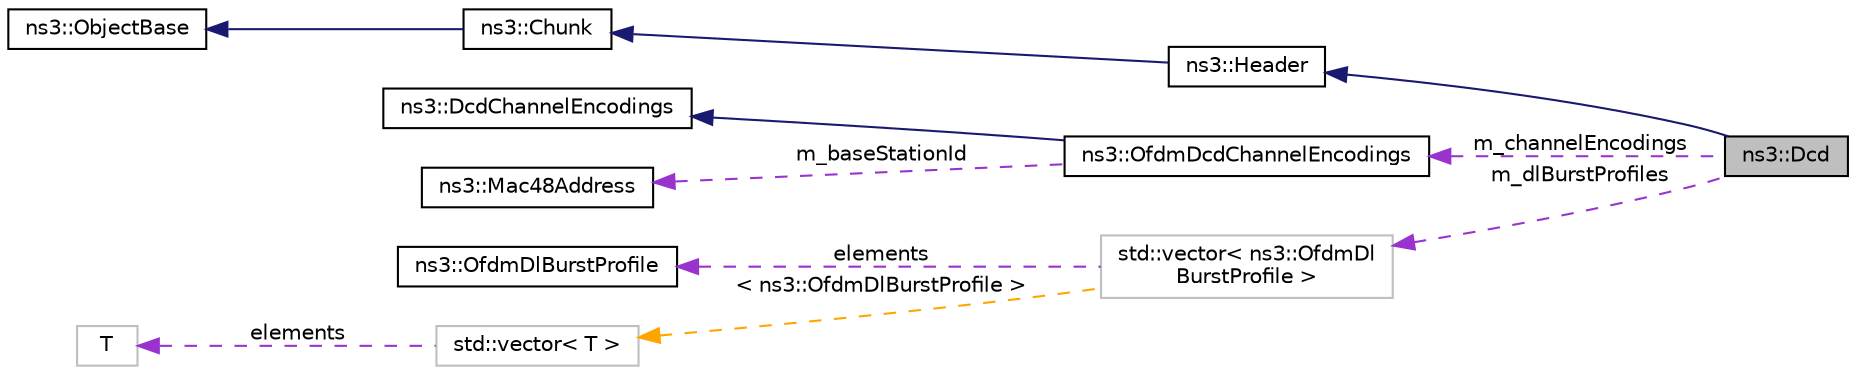 digraph "ns3::Dcd"
{
 // LATEX_PDF_SIZE
  edge [fontname="Helvetica",fontsize="10",labelfontname="Helvetica",labelfontsize="10"];
  node [fontname="Helvetica",fontsize="10",shape=record];
  rankdir="LR";
  Node1 [label="ns3::Dcd",height=0.2,width=0.4,color="black", fillcolor="grey75", style="filled", fontcolor="black",tooltip="This class implements Downlink channel descriptor as described by \"IEEE Standard for Local and metrop..."];
  Node2 -> Node1 [dir="back",color="midnightblue",fontsize="10",style="solid",fontname="Helvetica"];
  Node2 [label="ns3::Header",height=0.2,width=0.4,color="black", fillcolor="white", style="filled",URL="$classns3_1_1_header.html",tooltip="Protocol header serialization and deserialization."];
  Node3 -> Node2 [dir="back",color="midnightblue",fontsize="10",style="solid",fontname="Helvetica"];
  Node3 [label="ns3::Chunk",height=0.2,width=0.4,color="black", fillcolor="white", style="filled",URL="$classns3_1_1_chunk.html",tooltip="abstract base class for ns3::Header and ns3::Trailer"];
  Node4 -> Node3 [dir="back",color="midnightblue",fontsize="10",style="solid",fontname="Helvetica"];
  Node4 [label="ns3::ObjectBase",height=0.2,width=0.4,color="black", fillcolor="white", style="filled",URL="$classns3_1_1_object_base.html",tooltip="Anchor the ns-3 type and attribute system."];
  Node5 -> Node1 [dir="back",color="darkorchid3",fontsize="10",style="dashed",label=" m_channelEncodings" ,fontname="Helvetica"];
  Node5 [label="ns3::OfdmDcdChannelEncodings",height=0.2,width=0.4,color="black", fillcolor="white", style="filled",URL="$classns3_1_1_ofdm_dcd_channel_encodings.html",tooltip="This class implements the OFDM DCD channel encodings as described by \"IEEE Standard for Local and met..."];
  Node6 -> Node5 [dir="back",color="midnightblue",fontsize="10",style="solid",fontname="Helvetica"];
  Node6 [label="ns3::DcdChannelEncodings",height=0.2,width=0.4,color="black", fillcolor="white", style="filled",URL="$classns3_1_1_dcd_channel_encodings.html",tooltip="This class implements the DCD channel encodings as described by \"IEEE Standard for Local and metropol..."];
  Node7 -> Node5 [dir="back",color="darkorchid3",fontsize="10",style="dashed",label=" m_baseStationId" ,fontname="Helvetica"];
  Node7 [label="ns3::Mac48Address",height=0.2,width=0.4,color="black", fillcolor="white", style="filled",URL="$classns3_1_1_mac48_address.html",tooltip="an EUI-48 address"];
  Node8 -> Node1 [dir="back",color="darkorchid3",fontsize="10",style="dashed",label=" m_dlBurstProfiles" ,fontname="Helvetica"];
  Node8 [label="std::vector\< ns3::OfdmDl\lBurstProfile \>",height=0.2,width=0.4,color="grey75", fillcolor="white", style="filled",tooltip=" "];
  Node9 -> Node8 [dir="back",color="darkorchid3",fontsize="10",style="dashed",label=" elements" ,fontname="Helvetica"];
  Node9 [label="ns3::OfdmDlBurstProfile",height=0.2,width=0.4,color="black", fillcolor="white", style="filled",URL="$classns3_1_1_ofdm_dl_burst_profile.html",tooltip="This class implements the OFDM Downlink burst profile descriptor as described by \"IEEE Standard for L..."];
  Node10 -> Node8 [dir="back",color="orange",fontsize="10",style="dashed",label=" \< ns3::OfdmDlBurstProfile \>" ,fontname="Helvetica"];
  Node10 [label="std::vector\< T \>",height=0.2,width=0.4,color="grey75", fillcolor="white", style="filled",tooltip=" "];
  Node11 -> Node10 [dir="back",color="darkorchid3",fontsize="10",style="dashed",label=" elements" ,fontname="Helvetica"];
  Node11 [label="T",height=0.2,width=0.4,color="grey75", fillcolor="white", style="filled",tooltip=" "];
}
